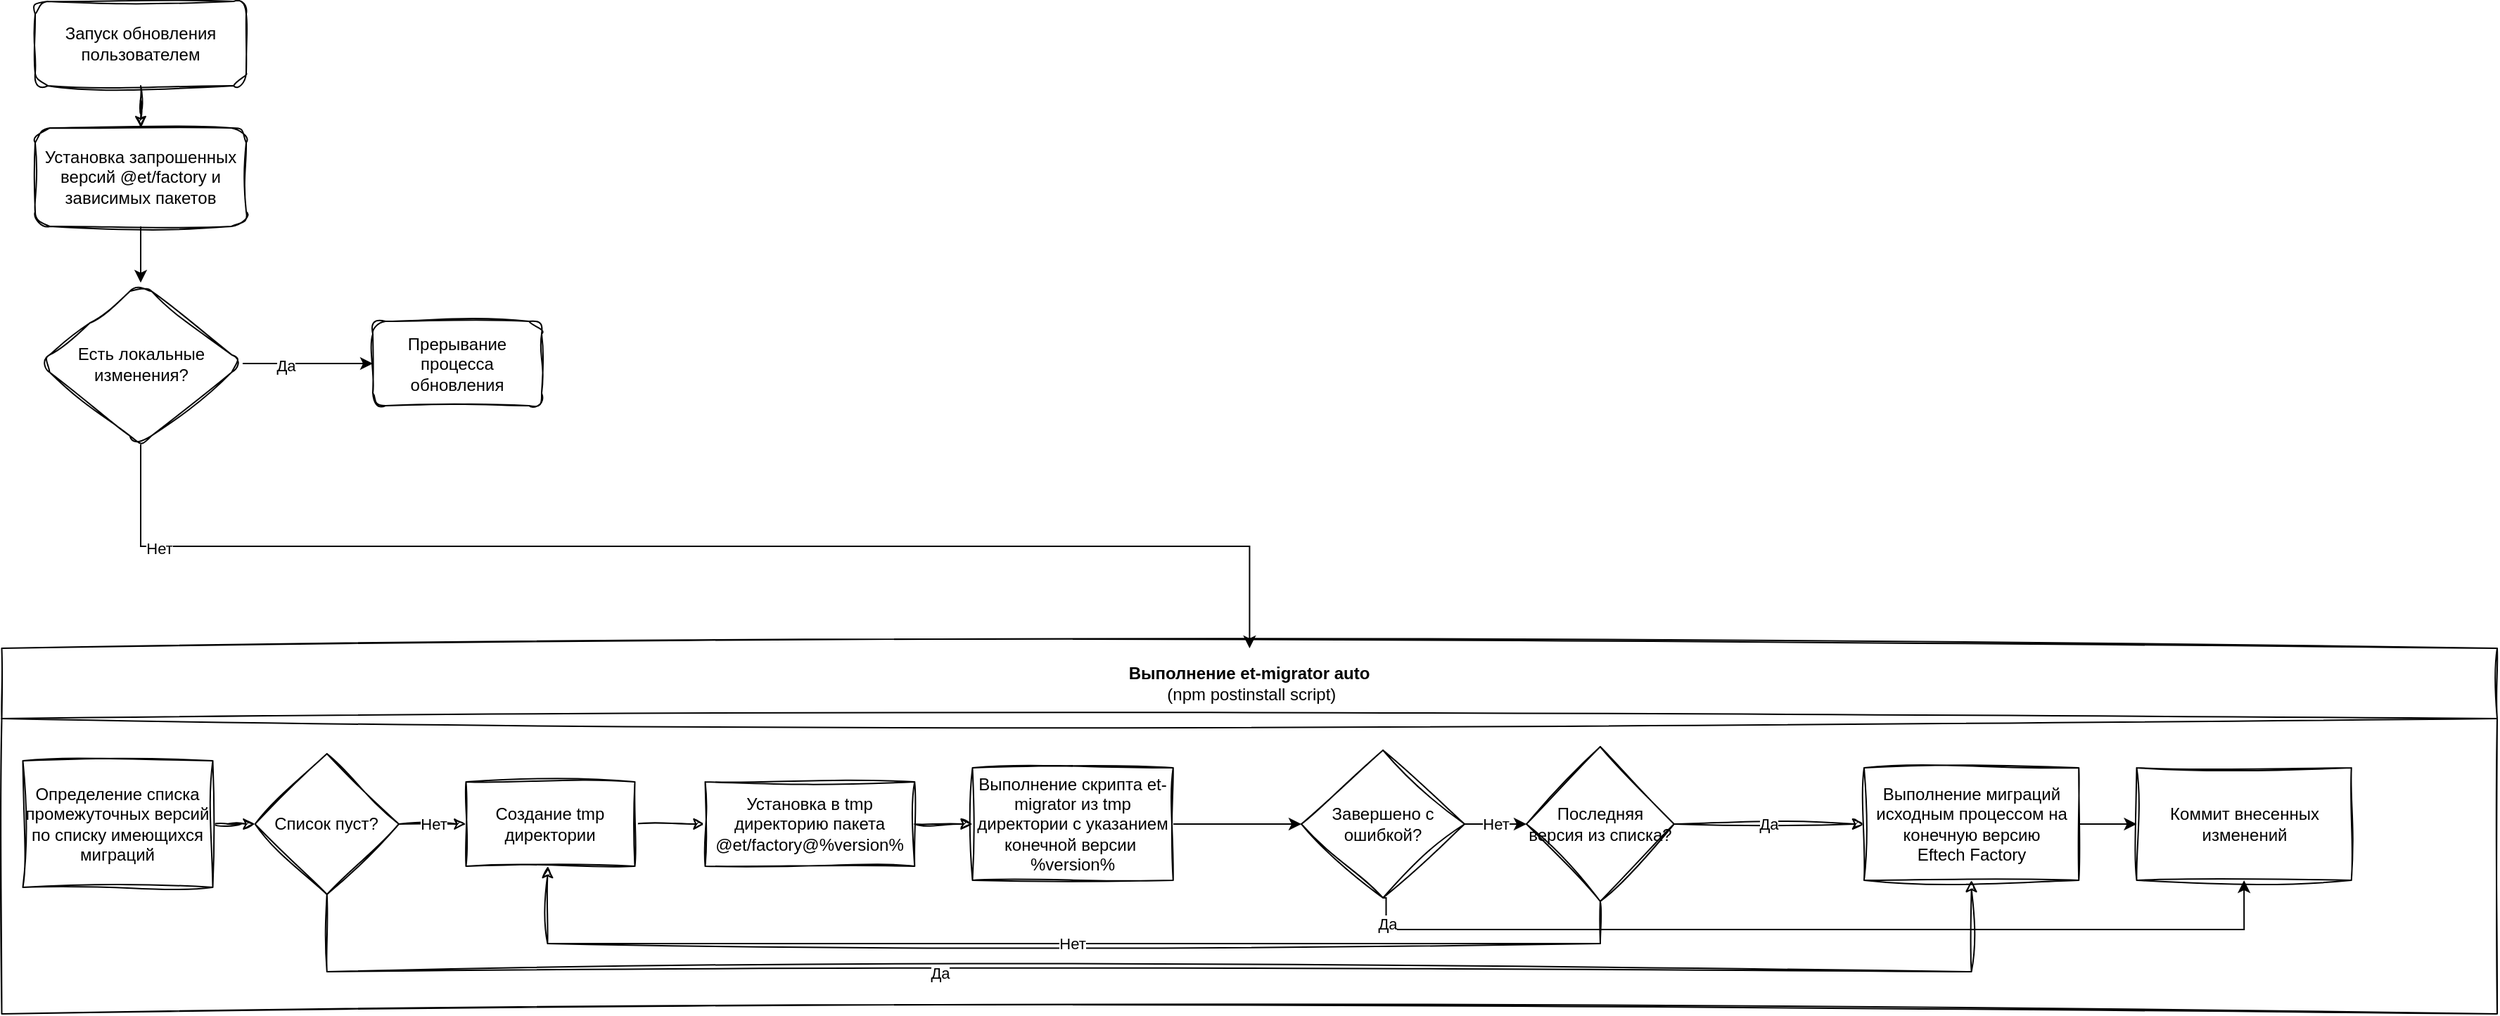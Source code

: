 <mxfile version="22.0.4" type="github">
  <diagram name="Страница — 1" id="H_-hjRLZ34MLdKkdI6Jm">
    <mxGraphModel dx="954" dy="617" grid="1" gridSize="10" guides="1" tooltips="1" connect="1" arrows="1" fold="1" page="1" pageScale="1" pageWidth="827" pageHeight="1169" math="0" shadow="0">
      <root>
        <mxCell id="0" />
        <mxCell id="1" parent="0" />
        <mxCell id="w7-Q-Zl4eugoxKsbGbH8-1" value="" style="edgeStyle=orthogonalEdgeStyle;rounded=0;orthogonalLoop=1;jettySize=auto;html=1;flowAnimation=0;orthogonal=0;sketch=1;curveFitting=1;jiggle=2;" edge="1" parent="1" source="w7-Q-Zl4eugoxKsbGbH8-2" target="w7-Q-Zl4eugoxKsbGbH8-4">
          <mxGeometry relative="1" as="geometry" />
        </mxCell>
        <mxCell id="w7-Q-Zl4eugoxKsbGbH8-2" value="Запуск обновления пользователем" style="rounded=1;whiteSpace=wrap;html=1;fontSize=12;glass=0;strokeWidth=1;shadow=0;sketch=1;curveFitting=1;jiggle=2;" vertex="1" parent="1">
          <mxGeometry x="160" y="80" width="150" height="60" as="geometry" />
        </mxCell>
        <mxCell id="w7-Q-Zl4eugoxKsbGbH8-3" value="" style="edgeStyle=orthogonalEdgeStyle;rounded=0;orthogonalLoop=1;jettySize=auto;html=1;" edge="1" parent="1" source="w7-Q-Zl4eugoxKsbGbH8-4" target="w7-Q-Zl4eugoxKsbGbH8-33">
          <mxGeometry relative="1" as="geometry" />
        </mxCell>
        <mxCell id="w7-Q-Zl4eugoxKsbGbH8-4" value="Установка запрошенных версий @et/factory и зависимых пакетов" style="rounded=1;whiteSpace=wrap;html=1;fontSize=12;glass=0;strokeWidth=1;shadow=0;comic=0;enumerate=0;sketch=1;curveFitting=1;jiggle=2;" vertex="1" parent="1">
          <mxGeometry x="160" y="170" width="150" height="70" as="geometry" />
        </mxCell>
        <mxCell id="w7-Q-Zl4eugoxKsbGbH8-5" value="Выполнение et-migrator auto&lt;br style=&quot;border-color: var(--border-color); font-weight: 400;&quot;&gt;&lt;span style=&quot;font-weight: 400;&quot;&gt;&amp;nbsp;(npm postinstall script)&lt;/span&gt;" style="swimlane;whiteSpace=wrap;html=1;startSize=50;sketch=1;curveFitting=1;jiggle=2;" vertex="1" parent="1">
          <mxGeometry x="136.25" y="540" width="1773.75" height="260" as="geometry">
            <mxRectangle x="136.25" y="280" width="197.5" height="50" as="alternateBounds" />
          </mxGeometry>
        </mxCell>
        <mxCell id="w7-Q-Zl4eugoxKsbGbH8-6" value="" style="edgeStyle=orthogonalEdgeStyle;rounded=0;orthogonalLoop=1;jettySize=auto;html=1;sketch=1;curveFitting=1;jiggle=2;" edge="1" parent="w7-Q-Zl4eugoxKsbGbH8-5" source="w7-Q-Zl4eugoxKsbGbH8-7" target="w7-Q-Zl4eugoxKsbGbH8-11">
          <mxGeometry relative="1" as="geometry" />
        </mxCell>
        <mxCell id="w7-Q-Zl4eugoxKsbGbH8-7" value="Определение списка промежуточных версий по списку имеющихся миграций" style="rounded=0;whiteSpace=wrap;html=1;sketch=1;curveFitting=1;jiggle=2;" vertex="1" parent="w7-Q-Zl4eugoxKsbGbH8-5">
          <mxGeometry x="15" y="80" width="135" height="90" as="geometry" />
        </mxCell>
        <mxCell id="w7-Q-Zl4eugoxKsbGbH8-8" value="Нет" style="edgeStyle=orthogonalEdgeStyle;rounded=0;orthogonalLoop=1;jettySize=auto;html=1;sketch=1;curveFitting=1;jiggle=2;" edge="1" parent="w7-Q-Zl4eugoxKsbGbH8-5" source="w7-Q-Zl4eugoxKsbGbH8-11" target="w7-Q-Zl4eugoxKsbGbH8-13">
          <mxGeometry relative="1" as="geometry" />
        </mxCell>
        <mxCell id="w7-Q-Zl4eugoxKsbGbH8-9" style="edgeStyle=orthogonalEdgeStyle;rounded=0;orthogonalLoop=1;jettySize=auto;html=1;exitX=0.5;exitY=1;exitDx=0;exitDy=0;entryX=0.5;entryY=1;entryDx=0;entryDy=0;sketch=1;curveFitting=1;jiggle=2;" edge="1" parent="w7-Q-Zl4eugoxKsbGbH8-5" source="w7-Q-Zl4eugoxKsbGbH8-11" target="w7-Q-Zl4eugoxKsbGbH8-22">
          <mxGeometry relative="1" as="geometry">
            <Array as="points">
              <mxPoint x="231" y="230" />
              <mxPoint x="1400" y="230" />
            </Array>
          </mxGeometry>
        </mxCell>
        <mxCell id="w7-Q-Zl4eugoxKsbGbH8-10" value="Да" style="edgeLabel;html=1;align=center;verticalAlign=middle;resizable=0;points=[];" vertex="1" connectable="0" parent="w7-Q-Zl4eugoxKsbGbH8-9">
          <mxGeometry x="-0.241" y="-1" relative="1" as="geometry">
            <mxPoint x="1" as="offset" />
          </mxGeometry>
        </mxCell>
        <mxCell id="w7-Q-Zl4eugoxKsbGbH8-11" value="Список пуст?" style="rhombus;whiteSpace=wrap;html=1;sketch=1;curveFitting=1;jiggle=2;" vertex="1" parent="w7-Q-Zl4eugoxKsbGbH8-5">
          <mxGeometry x="180" y="75" width="102.25" height="100" as="geometry" />
        </mxCell>
        <mxCell id="w7-Q-Zl4eugoxKsbGbH8-12" value="" style="edgeStyle=orthogonalEdgeStyle;rounded=0;orthogonalLoop=1;jettySize=auto;html=1;sketch=1;curveFitting=1;jiggle=2;" edge="1" parent="w7-Q-Zl4eugoxKsbGbH8-5" source="w7-Q-Zl4eugoxKsbGbH8-13" target="w7-Q-Zl4eugoxKsbGbH8-14">
          <mxGeometry relative="1" as="geometry" />
        </mxCell>
        <UserObject label="Создание tmp директории" tooltip="Создание директории в&#xa;OS_TMP_DIR/et_factory_%version%" id="w7-Q-Zl4eugoxKsbGbH8-13">
          <mxCell style="whiteSpace=wrap;html=1;sketch=1;curveFitting=1;jiggle=2;" vertex="1" parent="w7-Q-Zl4eugoxKsbGbH8-5">
            <mxGeometry x="329.995" y="95" width="120" height="60" as="geometry" />
          </mxCell>
        </UserObject>
        <mxCell id="w7-Q-Zl4eugoxKsbGbH8-14" value="Установка в tmp директорию пакета @et/factory@%version%" style="whiteSpace=wrap;html=1;sketch=1;curveFitting=1;jiggle=2;" vertex="1" parent="w7-Q-Zl4eugoxKsbGbH8-5">
          <mxGeometry x="500" y="95" width="148.88" height="60" as="geometry" />
        </mxCell>
        <mxCell id="w7-Q-Zl4eugoxKsbGbH8-15" value="" style="edgeStyle=orthogonalEdgeStyle;rounded=0;orthogonalLoop=1;jettySize=auto;html=1;" edge="1" parent="w7-Q-Zl4eugoxKsbGbH8-5" source="w7-Q-Zl4eugoxKsbGbH8-16" target="w7-Q-Zl4eugoxKsbGbH8-28">
          <mxGeometry relative="1" as="geometry" />
        </mxCell>
        <UserObject label="Выполнение скрипта et-migrator из tmp директории с указанием конечной версии&amp;nbsp; %version%" tooltip="TMP_VERSION_PATH/node_modules/.bin/et-migrator auto . -t %version%" id="w7-Q-Zl4eugoxKsbGbH8-16">
          <mxCell style="whiteSpace=wrap;html=1;sketch=1;curveFitting=1;jiggle=2;" vertex="1" parent="w7-Q-Zl4eugoxKsbGbH8-5">
            <mxGeometry x="690" y="85" width="142.63" height="80" as="geometry" />
          </mxCell>
        </UserObject>
        <mxCell id="w7-Q-Zl4eugoxKsbGbH8-17" value="" style="edgeStyle=orthogonalEdgeStyle;rounded=0;orthogonalLoop=1;jettySize=auto;html=1;sketch=1;curveFitting=1;jiggle=2;" edge="1" parent="w7-Q-Zl4eugoxKsbGbH8-5" source="w7-Q-Zl4eugoxKsbGbH8-14" target="w7-Q-Zl4eugoxKsbGbH8-16">
          <mxGeometry relative="1" as="geometry" />
        </mxCell>
        <mxCell id="w7-Q-Zl4eugoxKsbGbH8-18" value="Да" style="edgeStyle=orthogonalEdgeStyle;rounded=0;orthogonalLoop=1;jettySize=auto;html=1;sketch=1;curveFitting=1;jiggle=2;" edge="1" parent="w7-Q-Zl4eugoxKsbGbH8-5" source="w7-Q-Zl4eugoxKsbGbH8-21" target="w7-Q-Zl4eugoxKsbGbH8-22">
          <mxGeometry relative="1" as="geometry" />
        </mxCell>
        <mxCell id="w7-Q-Zl4eugoxKsbGbH8-19" style="edgeStyle=orthogonalEdgeStyle;rounded=0;orthogonalLoop=1;jettySize=auto;html=1;entryX=0.5;entryY=1;entryDx=0;entryDy=0;sketch=1;curveFitting=1;jiggle=2;exitX=0.5;exitY=1;exitDx=0;exitDy=0;" edge="1" parent="w7-Q-Zl4eugoxKsbGbH8-5" source="w7-Q-Zl4eugoxKsbGbH8-21">
          <mxGeometry relative="1" as="geometry">
            <mxPoint x="823.75" y="190" as="sourcePoint" />
            <mxPoint x="387.995" y="155" as="targetPoint" />
            <Array as="points">
              <mxPoint x="1136" y="210" />
              <mxPoint x="388" y="210" />
            </Array>
          </mxGeometry>
        </mxCell>
        <mxCell id="w7-Q-Zl4eugoxKsbGbH8-20" value="Нет" style="edgeLabel;html=1;align=center;verticalAlign=middle;resizable=0;points=[];" vertex="1" connectable="0" parent="w7-Q-Zl4eugoxKsbGbH8-19">
          <mxGeometry x="-0.027" relative="1" as="geometry">
            <mxPoint as="offset" />
          </mxGeometry>
        </mxCell>
        <mxCell id="w7-Q-Zl4eugoxKsbGbH8-21" value="Последняя версия из списка?" style="rhombus;whiteSpace=wrap;html=1;sketch=1;curveFitting=1;jiggle=2;" vertex="1" parent="w7-Q-Zl4eugoxKsbGbH8-5">
          <mxGeometry x="1083.75" y="70" width="104.92" height="110" as="geometry" />
        </mxCell>
        <mxCell id="w7-Q-Zl4eugoxKsbGbH8-22" value="Выполнение миграций исходным процессом на конечную версию&lt;br&gt;Eftech Factory" style="whiteSpace=wrap;html=1;sketch=1;curveFitting=1;jiggle=2;" vertex="1" parent="w7-Q-Zl4eugoxKsbGbH8-5">
          <mxGeometry x="1323.75" y="85" width="152.62" height="80" as="geometry" />
        </mxCell>
        <mxCell id="w7-Q-Zl4eugoxKsbGbH8-23" value="Коммит внесенных изменений" style="whiteSpace=wrap;html=1;sketch=1;curveFitting=1;jiggle=2;" vertex="1" parent="w7-Q-Zl4eugoxKsbGbH8-5">
          <mxGeometry x="1517.5" y="85" width="152.62" height="80" as="geometry" />
        </mxCell>
        <mxCell id="w7-Q-Zl4eugoxKsbGbH8-24" value="" style="edgeStyle=orthogonalEdgeStyle;rounded=0;orthogonalLoop=1;jettySize=auto;html=1;" edge="1" parent="w7-Q-Zl4eugoxKsbGbH8-5" source="w7-Q-Zl4eugoxKsbGbH8-22" target="w7-Q-Zl4eugoxKsbGbH8-23">
          <mxGeometry relative="1" as="geometry" />
        </mxCell>
        <mxCell id="w7-Q-Zl4eugoxKsbGbH8-25" value="Нет" style="edgeStyle=orthogonalEdgeStyle;rounded=0;orthogonalLoop=1;jettySize=auto;html=1;" edge="1" parent="w7-Q-Zl4eugoxKsbGbH8-5" source="w7-Q-Zl4eugoxKsbGbH8-28" target="w7-Q-Zl4eugoxKsbGbH8-21">
          <mxGeometry relative="1" as="geometry" />
        </mxCell>
        <mxCell id="w7-Q-Zl4eugoxKsbGbH8-26" style="edgeStyle=orthogonalEdgeStyle;rounded=0;orthogonalLoop=1;jettySize=auto;html=1;entryX=0.5;entryY=1;entryDx=0;entryDy=0;exitX=0.5;exitY=1;exitDx=0;exitDy=0;" edge="1" parent="w7-Q-Zl4eugoxKsbGbH8-5" source="w7-Q-Zl4eugoxKsbGbH8-28" target="w7-Q-Zl4eugoxKsbGbH8-23">
          <mxGeometry relative="1" as="geometry">
            <mxPoint x="1023.945" y="180" as="sourcePoint" />
            <mxPoint x="1593.81" y="220" as="targetPoint" />
            <Array as="points">
              <mxPoint x="984" y="200" />
              <mxPoint x="1594" y="200" />
            </Array>
          </mxGeometry>
        </mxCell>
        <mxCell id="w7-Q-Zl4eugoxKsbGbH8-27" value="Да" style="edgeLabel;html=1;align=center;verticalAlign=middle;resizable=0;points=[];" vertex="1" connectable="0" parent="w7-Q-Zl4eugoxKsbGbH8-26">
          <mxGeometry x="-0.926" y="4" relative="1" as="geometry">
            <mxPoint as="offset" />
          </mxGeometry>
        </mxCell>
        <mxCell id="w7-Q-Zl4eugoxKsbGbH8-28" value="Завершено с ошибкой?" style="rhombus;whiteSpace=wrap;html=1;sketch=1;curveFitting=1;jiggle=2;" vertex="1" parent="w7-Q-Zl4eugoxKsbGbH8-5">
          <mxGeometry x="923.75" y="72.5" width="116.06" height="105" as="geometry" />
        </mxCell>
        <mxCell id="w7-Q-Zl4eugoxKsbGbH8-29" style="edgeStyle=orthogonalEdgeStyle;rounded=0;orthogonalLoop=1;jettySize=auto;html=1;" edge="1" parent="1" source="w7-Q-Zl4eugoxKsbGbH8-33" target="w7-Q-Zl4eugoxKsbGbH8-5">
          <mxGeometry relative="1" as="geometry" />
        </mxCell>
        <mxCell id="w7-Q-Zl4eugoxKsbGbH8-30" value="Нет" style="edgeLabel;html=1;align=center;verticalAlign=middle;resizable=0;points=[];" vertex="1" connectable="0" parent="w7-Q-Zl4eugoxKsbGbH8-29">
          <mxGeometry x="-0.817" y="-1" relative="1" as="geometry">
            <mxPoint as="offset" />
          </mxGeometry>
        </mxCell>
        <mxCell id="w7-Q-Zl4eugoxKsbGbH8-31" value="" style="edgeStyle=orthogonalEdgeStyle;rounded=0;orthogonalLoop=1;jettySize=auto;html=1;" edge="1" parent="1" source="w7-Q-Zl4eugoxKsbGbH8-33" target="w7-Q-Zl4eugoxKsbGbH8-34">
          <mxGeometry relative="1" as="geometry" />
        </mxCell>
        <mxCell id="w7-Q-Zl4eugoxKsbGbH8-32" value="Да" style="edgeLabel;html=1;align=center;verticalAlign=middle;resizable=0;points=[];" vertex="1" connectable="0" parent="w7-Q-Zl4eugoxKsbGbH8-31">
          <mxGeometry x="-0.341" relative="1" as="geometry">
            <mxPoint y="1" as="offset" />
          </mxGeometry>
        </mxCell>
        <mxCell id="w7-Q-Zl4eugoxKsbGbH8-33" value="Есть локальные изменения?" style="rhombus;whiteSpace=wrap;html=1;rounded=1;glass=0;strokeWidth=1;shadow=0;comic=0;sketch=1;curveFitting=1;jiggle=2;" vertex="1" parent="1">
          <mxGeometry x="162.5" y="280" width="145" height="115" as="geometry" />
        </mxCell>
        <mxCell id="w7-Q-Zl4eugoxKsbGbH8-34" value="Прерывание процесса обновления" style="whiteSpace=wrap;html=1;rounded=1;glass=0;strokeWidth=1;shadow=0;comic=0;sketch=1;curveFitting=1;jiggle=2;" vertex="1" parent="1">
          <mxGeometry x="400" y="307.5" width="120" height="60" as="geometry" />
        </mxCell>
      </root>
    </mxGraphModel>
  </diagram>
</mxfile>
